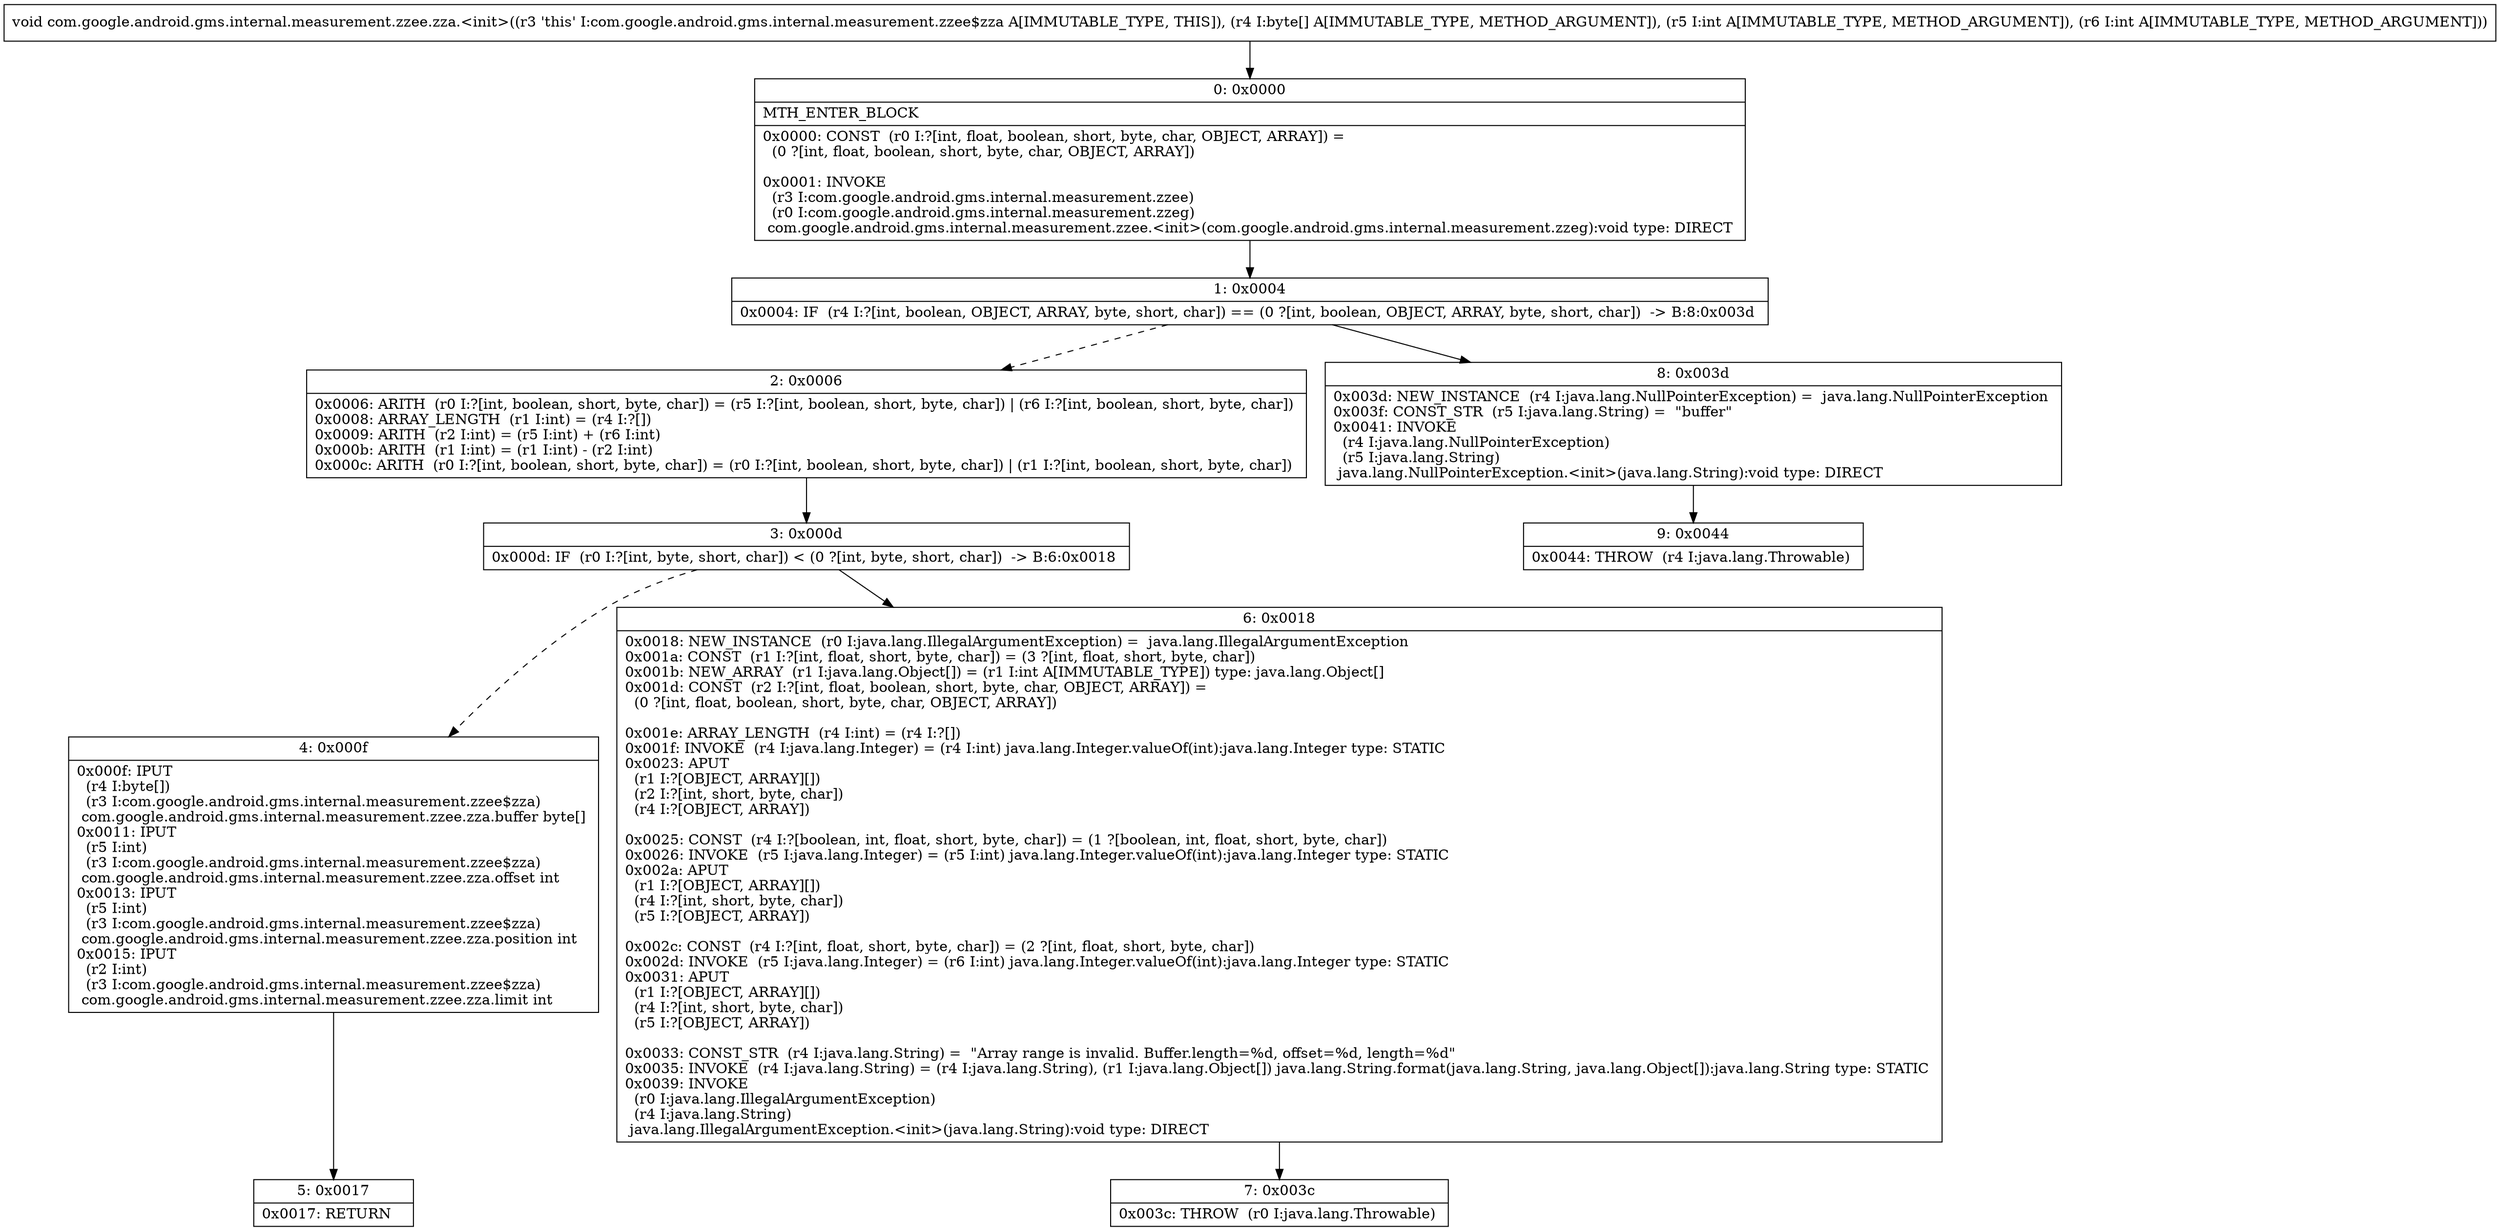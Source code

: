 digraph "CFG forcom.google.android.gms.internal.measurement.zzee.zza.\<init\>([BII)V" {
Node_0 [shape=record,label="{0\:\ 0x0000|MTH_ENTER_BLOCK\l|0x0000: CONST  (r0 I:?[int, float, boolean, short, byte, char, OBJECT, ARRAY]) = \l  (0 ?[int, float, boolean, short, byte, char, OBJECT, ARRAY])\l \l0x0001: INVOKE  \l  (r3 I:com.google.android.gms.internal.measurement.zzee)\l  (r0 I:com.google.android.gms.internal.measurement.zzeg)\l com.google.android.gms.internal.measurement.zzee.\<init\>(com.google.android.gms.internal.measurement.zzeg):void type: DIRECT \l}"];
Node_1 [shape=record,label="{1\:\ 0x0004|0x0004: IF  (r4 I:?[int, boolean, OBJECT, ARRAY, byte, short, char]) == (0 ?[int, boolean, OBJECT, ARRAY, byte, short, char])  \-\> B:8:0x003d \l}"];
Node_2 [shape=record,label="{2\:\ 0x0006|0x0006: ARITH  (r0 I:?[int, boolean, short, byte, char]) = (r5 I:?[int, boolean, short, byte, char]) \| (r6 I:?[int, boolean, short, byte, char]) \l0x0008: ARRAY_LENGTH  (r1 I:int) = (r4 I:?[]) \l0x0009: ARITH  (r2 I:int) = (r5 I:int) + (r6 I:int) \l0x000b: ARITH  (r1 I:int) = (r1 I:int) \- (r2 I:int) \l0x000c: ARITH  (r0 I:?[int, boolean, short, byte, char]) = (r0 I:?[int, boolean, short, byte, char]) \| (r1 I:?[int, boolean, short, byte, char]) \l}"];
Node_3 [shape=record,label="{3\:\ 0x000d|0x000d: IF  (r0 I:?[int, byte, short, char]) \< (0 ?[int, byte, short, char])  \-\> B:6:0x0018 \l}"];
Node_4 [shape=record,label="{4\:\ 0x000f|0x000f: IPUT  \l  (r4 I:byte[])\l  (r3 I:com.google.android.gms.internal.measurement.zzee$zza)\l com.google.android.gms.internal.measurement.zzee.zza.buffer byte[] \l0x0011: IPUT  \l  (r5 I:int)\l  (r3 I:com.google.android.gms.internal.measurement.zzee$zza)\l com.google.android.gms.internal.measurement.zzee.zza.offset int \l0x0013: IPUT  \l  (r5 I:int)\l  (r3 I:com.google.android.gms.internal.measurement.zzee$zza)\l com.google.android.gms.internal.measurement.zzee.zza.position int \l0x0015: IPUT  \l  (r2 I:int)\l  (r3 I:com.google.android.gms.internal.measurement.zzee$zza)\l com.google.android.gms.internal.measurement.zzee.zza.limit int \l}"];
Node_5 [shape=record,label="{5\:\ 0x0017|0x0017: RETURN   \l}"];
Node_6 [shape=record,label="{6\:\ 0x0018|0x0018: NEW_INSTANCE  (r0 I:java.lang.IllegalArgumentException) =  java.lang.IllegalArgumentException \l0x001a: CONST  (r1 I:?[int, float, short, byte, char]) = (3 ?[int, float, short, byte, char]) \l0x001b: NEW_ARRAY  (r1 I:java.lang.Object[]) = (r1 I:int A[IMMUTABLE_TYPE]) type: java.lang.Object[] \l0x001d: CONST  (r2 I:?[int, float, boolean, short, byte, char, OBJECT, ARRAY]) = \l  (0 ?[int, float, boolean, short, byte, char, OBJECT, ARRAY])\l \l0x001e: ARRAY_LENGTH  (r4 I:int) = (r4 I:?[]) \l0x001f: INVOKE  (r4 I:java.lang.Integer) = (r4 I:int) java.lang.Integer.valueOf(int):java.lang.Integer type: STATIC \l0x0023: APUT  \l  (r1 I:?[OBJECT, ARRAY][])\l  (r2 I:?[int, short, byte, char])\l  (r4 I:?[OBJECT, ARRAY])\l \l0x0025: CONST  (r4 I:?[boolean, int, float, short, byte, char]) = (1 ?[boolean, int, float, short, byte, char]) \l0x0026: INVOKE  (r5 I:java.lang.Integer) = (r5 I:int) java.lang.Integer.valueOf(int):java.lang.Integer type: STATIC \l0x002a: APUT  \l  (r1 I:?[OBJECT, ARRAY][])\l  (r4 I:?[int, short, byte, char])\l  (r5 I:?[OBJECT, ARRAY])\l \l0x002c: CONST  (r4 I:?[int, float, short, byte, char]) = (2 ?[int, float, short, byte, char]) \l0x002d: INVOKE  (r5 I:java.lang.Integer) = (r6 I:int) java.lang.Integer.valueOf(int):java.lang.Integer type: STATIC \l0x0031: APUT  \l  (r1 I:?[OBJECT, ARRAY][])\l  (r4 I:?[int, short, byte, char])\l  (r5 I:?[OBJECT, ARRAY])\l \l0x0033: CONST_STR  (r4 I:java.lang.String) =  \"Array range is invalid. Buffer.length=%d, offset=%d, length=%d\" \l0x0035: INVOKE  (r4 I:java.lang.String) = (r4 I:java.lang.String), (r1 I:java.lang.Object[]) java.lang.String.format(java.lang.String, java.lang.Object[]):java.lang.String type: STATIC \l0x0039: INVOKE  \l  (r0 I:java.lang.IllegalArgumentException)\l  (r4 I:java.lang.String)\l java.lang.IllegalArgumentException.\<init\>(java.lang.String):void type: DIRECT \l}"];
Node_7 [shape=record,label="{7\:\ 0x003c|0x003c: THROW  (r0 I:java.lang.Throwable) \l}"];
Node_8 [shape=record,label="{8\:\ 0x003d|0x003d: NEW_INSTANCE  (r4 I:java.lang.NullPointerException) =  java.lang.NullPointerException \l0x003f: CONST_STR  (r5 I:java.lang.String) =  \"buffer\" \l0x0041: INVOKE  \l  (r4 I:java.lang.NullPointerException)\l  (r5 I:java.lang.String)\l java.lang.NullPointerException.\<init\>(java.lang.String):void type: DIRECT \l}"];
Node_9 [shape=record,label="{9\:\ 0x0044|0x0044: THROW  (r4 I:java.lang.Throwable) \l}"];
MethodNode[shape=record,label="{void com.google.android.gms.internal.measurement.zzee.zza.\<init\>((r3 'this' I:com.google.android.gms.internal.measurement.zzee$zza A[IMMUTABLE_TYPE, THIS]), (r4 I:byte[] A[IMMUTABLE_TYPE, METHOD_ARGUMENT]), (r5 I:int A[IMMUTABLE_TYPE, METHOD_ARGUMENT]), (r6 I:int A[IMMUTABLE_TYPE, METHOD_ARGUMENT])) }"];
MethodNode -> Node_0;
Node_0 -> Node_1;
Node_1 -> Node_2[style=dashed];
Node_1 -> Node_8;
Node_2 -> Node_3;
Node_3 -> Node_4[style=dashed];
Node_3 -> Node_6;
Node_4 -> Node_5;
Node_6 -> Node_7;
Node_8 -> Node_9;
}

